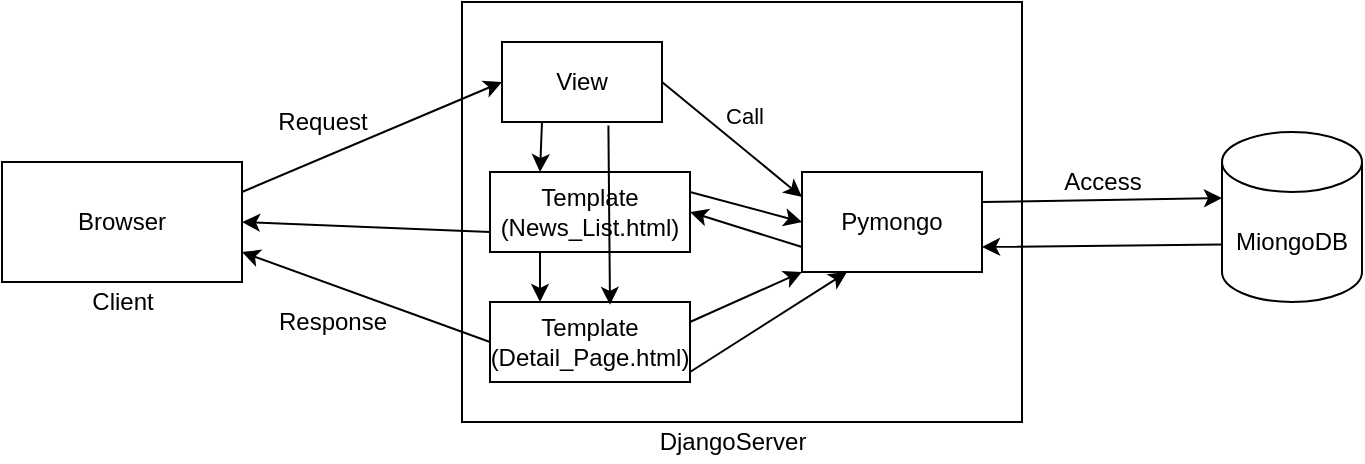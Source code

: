 <mxfile version="17.4.6" type="github">
  <diagram id="xSobV2dEYY3qbQ84wqaA" name="第 1 页">
    <mxGraphModel dx="758" dy="763" grid="1" gridSize="10" guides="1" tooltips="1" connect="1" arrows="1" fold="1" page="1" pageScale="1" pageWidth="827" pageHeight="1169" math="0" shadow="0">
      <root>
        <mxCell id="0" />
        <mxCell id="1" parent="0" />
        <mxCell id="qI81W56f_Yj8E-dFEdOs-1" value="" style="rounded=0;whiteSpace=wrap;html=1;" vertex="1" parent="1">
          <mxGeometry x="304" y="470" width="280" height="210" as="geometry" />
        </mxCell>
        <mxCell id="qI81W56f_Yj8E-dFEdOs-2" value="Browser" style="rounded=0;whiteSpace=wrap;html=1;" vertex="1" parent="1">
          <mxGeometry x="74" y="550" width="120" height="60" as="geometry" />
        </mxCell>
        <mxCell id="qI81W56f_Yj8E-dFEdOs-3" value="MiongoDB" style="shape=cylinder3;whiteSpace=wrap;html=1;boundedLbl=1;backgroundOutline=1;size=15;" vertex="1" parent="1">
          <mxGeometry x="684" y="535" width="70" height="85" as="geometry" />
        </mxCell>
        <mxCell id="qI81W56f_Yj8E-dFEdOs-4" value="Client" style="text;html=1;align=center;verticalAlign=middle;resizable=0;points=[];autosize=1;strokeColor=none;fillColor=none;" vertex="1" parent="1">
          <mxGeometry x="109" y="610" width="50" height="20" as="geometry" />
        </mxCell>
        <mxCell id="qI81W56f_Yj8E-dFEdOs-5" value="DjangoServer" style="text;html=1;align=center;verticalAlign=middle;resizable=0;points=[];autosize=1;strokeColor=none;fillColor=none;" vertex="1" parent="1">
          <mxGeometry x="394" y="680" width="90" height="20" as="geometry" />
        </mxCell>
        <mxCell id="qI81W56f_Yj8E-dFEdOs-6" value="Pymongo" style="rounded=0;whiteSpace=wrap;html=1;" vertex="1" parent="1">
          <mxGeometry x="474" y="555" width="90" height="50" as="geometry" />
        </mxCell>
        <mxCell id="qI81W56f_Yj8E-dFEdOs-9" value="" style="endArrow=classic;html=1;rounded=0;" edge="1" parent="1">
          <mxGeometry width="50" height="50" relative="1" as="geometry">
            <mxPoint x="564" y="570" as="sourcePoint" />
            <mxPoint x="684" y="568" as="targetPoint" />
          </mxGeometry>
        </mxCell>
        <mxCell id="qI81W56f_Yj8E-dFEdOs-10" value="" style="endArrow=classic;html=1;rounded=0;exitX=0;exitY=0;exitDx=0;exitDy=56.25;exitPerimeter=0;entryX=1;entryY=0.75;entryDx=0;entryDy=0;" edge="1" parent="1" source="qI81W56f_Yj8E-dFEdOs-3" target="qI81W56f_Yj8E-dFEdOs-6">
          <mxGeometry width="50" height="50" relative="1" as="geometry">
            <mxPoint x="674" y="590" as="sourcePoint" />
            <mxPoint x="474" y="485" as="targetPoint" />
          </mxGeometry>
        </mxCell>
        <mxCell id="qI81W56f_Yj8E-dFEdOs-12" value="Access" style="text;html=1;align=center;verticalAlign=middle;resizable=0;points=[];autosize=1;strokeColor=none;fillColor=none;" vertex="1" parent="1">
          <mxGeometry x="599" y="550" width="50" height="20" as="geometry" />
        </mxCell>
        <mxCell id="qI81W56f_Yj8E-dFEdOs-13" value="View" style="rounded=0;whiteSpace=wrap;html=1;" vertex="1" parent="1">
          <mxGeometry x="324" y="490" width="80" height="40" as="geometry" />
        </mxCell>
        <mxCell id="qI81W56f_Yj8E-dFEdOs-15" value="" style="endArrow=classic;html=1;rounded=0;entryX=0;entryY=0.25;entryDx=0;entryDy=0;" edge="1" parent="1" target="qI81W56f_Yj8E-dFEdOs-6">
          <mxGeometry width="50" height="50" relative="1" as="geometry">
            <mxPoint x="404" y="510" as="sourcePoint" />
            <mxPoint x="414" y="500" as="targetPoint" />
          </mxGeometry>
        </mxCell>
        <mxCell id="qI81W56f_Yj8E-dFEdOs-16" value="Call" style="edgeLabel;html=1;align=center;verticalAlign=middle;resizable=0;points=[];" vertex="1" connectable="0" parent="qI81W56f_Yj8E-dFEdOs-15">
          <mxGeometry x="-0.313" y="4" relative="1" as="geometry">
            <mxPoint x="14" as="offset" />
          </mxGeometry>
        </mxCell>
        <mxCell id="qI81W56f_Yj8E-dFEdOs-17" value="Template&lt;br&gt;(News_List.html)" style="rounded=0;whiteSpace=wrap;html=1;" vertex="1" parent="1">
          <mxGeometry x="318" y="555" width="100" height="40" as="geometry" />
        </mxCell>
        <mxCell id="qI81W56f_Yj8E-dFEdOs-18" value="Template&lt;br&gt;(News_List.html)" style="rounded=0;whiteSpace=wrap;html=1;" vertex="1" parent="1">
          <mxGeometry x="318" y="555" width="100" height="40" as="geometry" />
        </mxCell>
        <mxCell id="qI81W56f_Yj8E-dFEdOs-19" value="Template&lt;br&gt;(Detail_Page.html)" style="rounded=0;whiteSpace=wrap;html=1;" vertex="1" parent="1">
          <mxGeometry x="318" y="620" width="100" height="40" as="geometry" />
        </mxCell>
        <mxCell id="qI81W56f_Yj8E-dFEdOs-20" value="" style="endArrow=classic;html=1;rounded=0;exitX=0.25;exitY=1;exitDx=0;exitDy=0;entryX=0.25;entryY=0;entryDx=0;entryDy=0;" edge="1" parent="1" source="qI81W56f_Yj8E-dFEdOs-13" target="qI81W56f_Yj8E-dFEdOs-18">
          <mxGeometry width="50" height="50" relative="1" as="geometry">
            <mxPoint x="364" y="550" as="sourcePoint" />
            <mxPoint x="414" y="500" as="targetPoint" />
          </mxGeometry>
        </mxCell>
        <mxCell id="qI81W56f_Yj8E-dFEdOs-21" value="" style="endArrow=classic;html=1;rounded=0;exitX=0.665;exitY=1.045;exitDx=0;exitDy=0;exitPerimeter=0;entryX=0.6;entryY=0.035;entryDx=0;entryDy=0;entryPerimeter=0;" edge="1" parent="1" source="qI81W56f_Yj8E-dFEdOs-13" target="qI81W56f_Yj8E-dFEdOs-19">
          <mxGeometry width="50" height="50" relative="1" as="geometry">
            <mxPoint x="364" y="550" as="sourcePoint" />
            <mxPoint x="414" y="500" as="targetPoint" />
          </mxGeometry>
        </mxCell>
        <mxCell id="qI81W56f_Yj8E-dFEdOs-23" value="" style="endArrow=classic;html=1;rounded=0;exitX=0.25;exitY=1;exitDx=0;exitDy=0;entryX=0.25;entryY=0;entryDx=0;entryDy=0;" edge="1" parent="1" source="qI81W56f_Yj8E-dFEdOs-18" target="qI81W56f_Yj8E-dFEdOs-19">
          <mxGeometry width="50" height="50" relative="1" as="geometry">
            <mxPoint x="364" y="550" as="sourcePoint" />
            <mxPoint x="414" y="500" as="targetPoint" />
          </mxGeometry>
        </mxCell>
        <mxCell id="qI81W56f_Yj8E-dFEdOs-26" value="" style="endArrow=classic;html=1;rounded=0;exitX=1;exitY=0.25;exitDx=0;exitDy=0;entryX=0;entryY=0.5;entryDx=0;entryDy=0;" edge="1" parent="1" source="qI81W56f_Yj8E-dFEdOs-18" target="qI81W56f_Yj8E-dFEdOs-6">
          <mxGeometry width="50" height="50" relative="1" as="geometry">
            <mxPoint x="364" y="550" as="sourcePoint" />
            <mxPoint x="414" y="500" as="targetPoint" />
          </mxGeometry>
        </mxCell>
        <mxCell id="qI81W56f_Yj8E-dFEdOs-27" value="" style="endArrow=classic;html=1;rounded=0;exitX=0;exitY=0.75;exitDx=0;exitDy=0;entryX=1;entryY=0.5;entryDx=0;entryDy=0;" edge="1" parent="1" source="qI81W56f_Yj8E-dFEdOs-6" target="qI81W56f_Yj8E-dFEdOs-18">
          <mxGeometry width="50" height="50" relative="1" as="geometry">
            <mxPoint x="364" y="550" as="sourcePoint" />
            <mxPoint x="424" y="580" as="targetPoint" />
          </mxGeometry>
        </mxCell>
        <mxCell id="qI81W56f_Yj8E-dFEdOs-28" value="" style="endArrow=classic;html=1;rounded=0;exitX=1;exitY=0.25;exitDx=0;exitDy=0;entryX=0;entryY=1;entryDx=0;entryDy=0;" edge="1" parent="1" source="qI81W56f_Yj8E-dFEdOs-19" target="qI81W56f_Yj8E-dFEdOs-6">
          <mxGeometry width="50" height="50" relative="1" as="geometry">
            <mxPoint x="364" y="550" as="sourcePoint" />
            <mxPoint x="414" y="500" as="targetPoint" />
          </mxGeometry>
        </mxCell>
        <mxCell id="qI81W56f_Yj8E-dFEdOs-29" value="" style="endArrow=classic;html=1;rounded=0;entryX=0.25;entryY=1;entryDx=0;entryDy=0;" edge="1" parent="1" target="qI81W56f_Yj8E-dFEdOs-6">
          <mxGeometry width="50" height="50" relative="1" as="geometry">
            <mxPoint x="418" y="655" as="sourcePoint" />
            <mxPoint x="468" y="605" as="targetPoint" />
          </mxGeometry>
        </mxCell>
        <mxCell id="qI81W56f_Yj8E-dFEdOs-32" value="" style="endArrow=classic;html=1;rounded=0;exitX=1;exitY=0.25;exitDx=0;exitDy=0;entryX=0;entryY=0.5;entryDx=0;entryDy=0;" edge="1" parent="1" source="qI81W56f_Yj8E-dFEdOs-2" target="qI81W56f_Yj8E-dFEdOs-13">
          <mxGeometry width="50" height="50" relative="1" as="geometry">
            <mxPoint x="364" y="550" as="sourcePoint" />
            <mxPoint x="414" y="500" as="targetPoint" />
          </mxGeometry>
        </mxCell>
        <mxCell id="qI81W56f_Yj8E-dFEdOs-33" value="Request" style="text;html=1;align=center;verticalAlign=middle;resizable=0;points=[];autosize=1;strokeColor=none;fillColor=none;" vertex="1" parent="1">
          <mxGeometry x="204" y="520" width="60" height="20" as="geometry" />
        </mxCell>
        <mxCell id="qI81W56f_Yj8E-dFEdOs-34" value="" style="endArrow=classic;html=1;rounded=0;exitX=0;exitY=0.75;exitDx=0;exitDy=0;entryX=1;entryY=0.5;entryDx=0;entryDy=0;" edge="1" parent="1" source="qI81W56f_Yj8E-dFEdOs-18" target="qI81W56f_Yj8E-dFEdOs-2">
          <mxGeometry width="50" height="50" relative="1" as="geometry">
            <mxPoint x="364" y="550" as="sourcePoint" />
            <mxPoint x="414" y="500" as="targetPoint" />
          </mxGeometry>
        </mxCell>
        <mxCell id="qI81W56f_Yj8E-dFEdOs-36" value="" style="endArrow=classic;html=1;rounded=0;exitX=0;exitY=0.5;exitDx=0;exitDy=0;entryX=1;entryY=0.75;entryDx=0;entryDy=0;" edge="1" parent="1" source="qI81W56f_Yj8E-dFEdOs-19" target="qI81W56f_Yj8E-dFEdOs-2">
          <mxGeometry width="50" height="50" relative="1" as="geometry">
            <mxPoint x="364" y="550" as="sourcePoint" />
            <mxPoint x="414" y="500" as="targetPoint" />
          </mxGeometry>
        </mxCell>
        <mxCell id="qI81W56f_Yj8E-dFEdOs-37" value="Response" style="text;html=1;align=center;verticalAlign=middle;resizable=0;points=[];autosize=1;strokeColor=none;fillColor=none;" vertex="1" parent="1">
          <mxGeometry x="204" y="620" width="70" height="20" as="geometry" />
        </mxCell>
      </root>
    </mxGraphModel>
  </diagram>
</mxfile>
